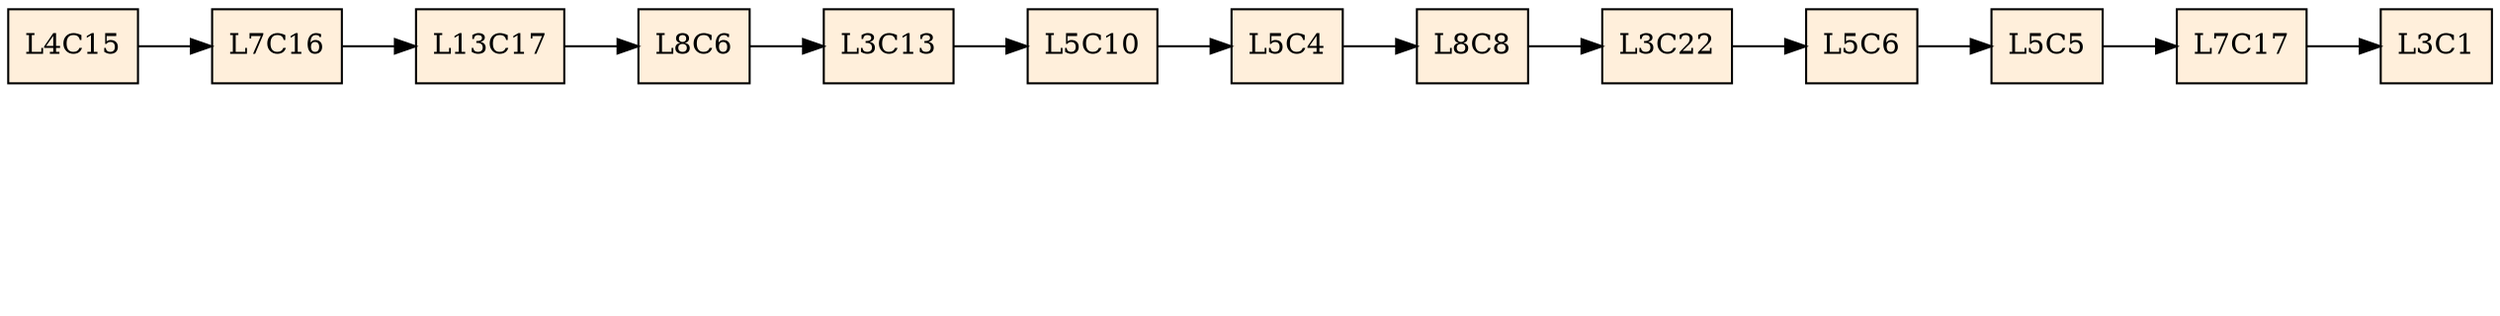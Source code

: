 digraph List {
rankdir=LR;
node [shape = record, color=black, style=filled, fillcolor=antiquewhite1];Inicio [shape = plaintext,fillcolor=white,label= ""];Final [shape = plaintext,fillcolor=white,label= ""];
Node0[label="L4C15"];
Node1[label="L7C16"];
Node2[label="L13C17"];
Node3[label="L8C6"];
Node4[label="L3C13"];
Node5[label="L5C10"];
Node6[label="L5C4"];
Node7[label="L8C8"];
Node8[label="L3C22"];
Node9[label="L5C6"];
Node10[label="L5C5"];
Node11[label="L7C17"];
Node12[label="L3C1"];
Node0->Node1;
Node1->Node2;
Node2->Node3;
Node3->Node4;
Node4->Node5;
Node5->Node6;
Node6->Node7;
Node7->Node8;
Node8->Node9;
Node9->Node10;
Node10->Node11;
Node11->Node12;

}